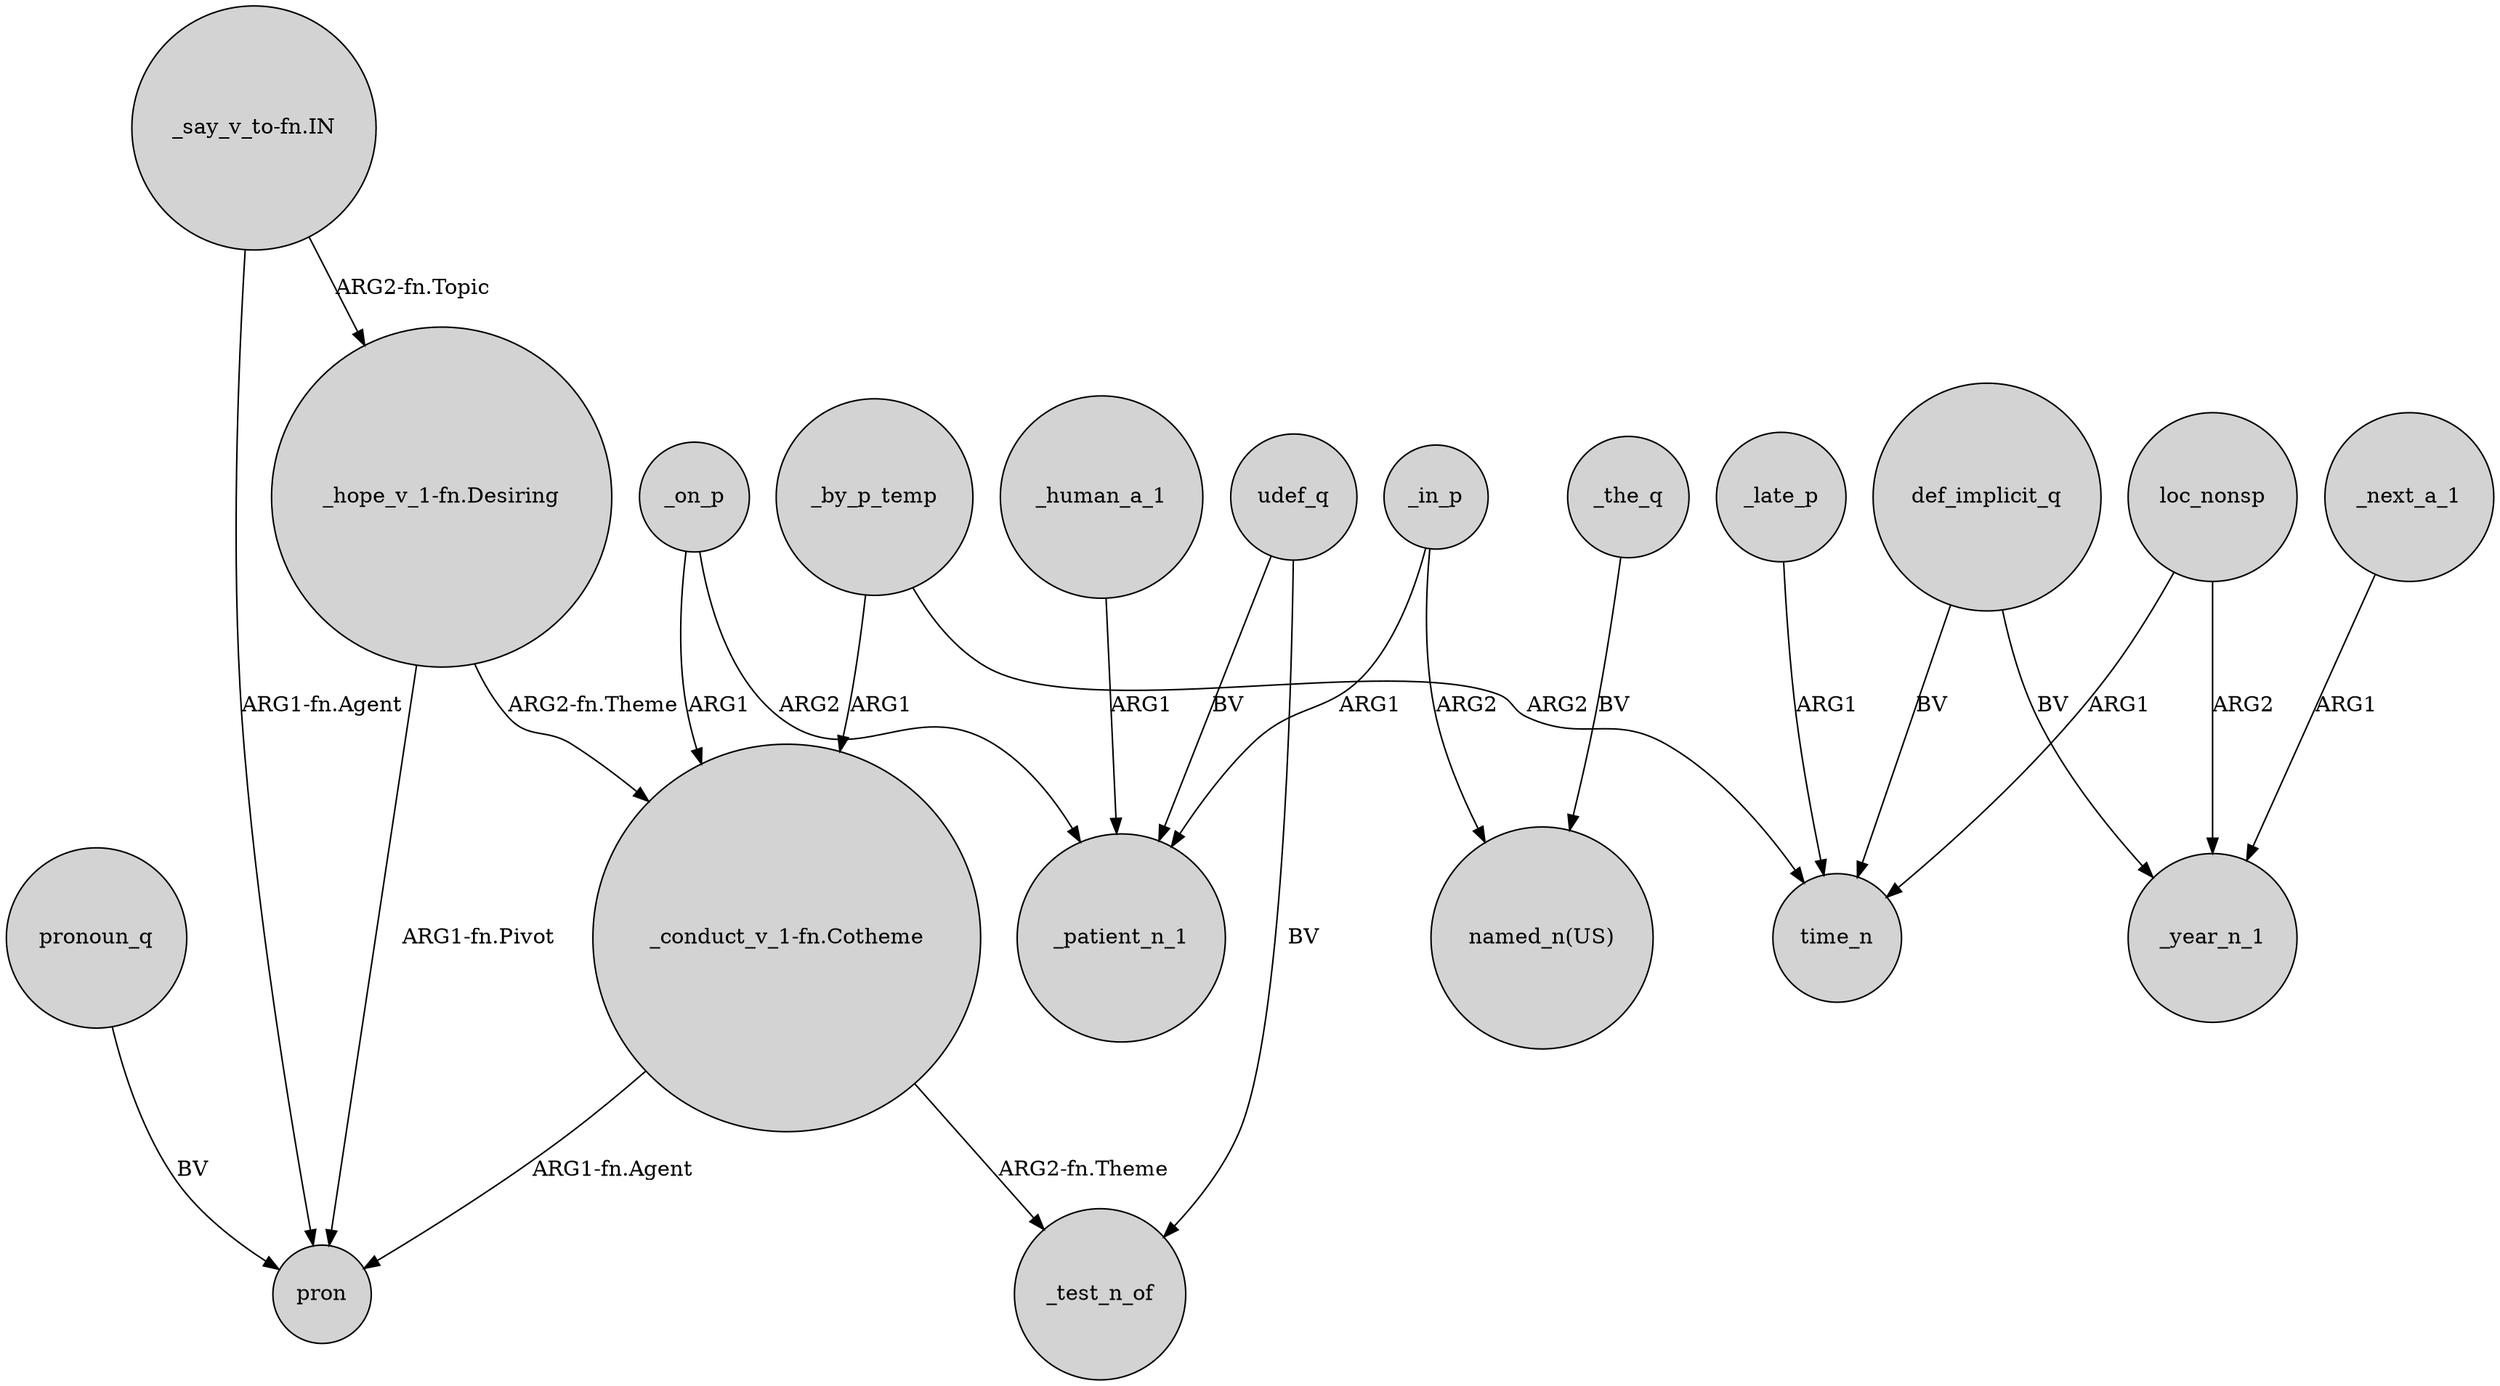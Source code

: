 digraph {
	node [shape=circle style=filled]
	"_hope_v_1-fn.Desiring" -> pron [label="ARG1-fn.Pivot"]
	_on_p -> "_conduct_v_1-fn.Cotheme" [label=ARG1]
	_late_p -> time_n [label=ARG1]
	def_implicit_q -> _year_n_1 [label=BV]
	"_conduct_v_1-fn.Cotheme" -> _test_n_of [label="ARG2-fn.Theme"]
	"_say_v_to-fn.IN" -> "_hope_v_1-fn.Desiring" [label="ARG2-fn.Topic"]
	udef_q -> _test_n_of [label=BV]
	_on_p -> _patient_n_1 [label=ARG2]
	_human_a_1 -> _patient_n_1 [label=ARG1]
	_by_p_temp -> "_conduct_v_1-fn.Cotheme" [label=ARG1]
	_in_p -> "named_n(US)" [label=ARG2]
	loc_nonsp -> time_n [label=ARG1]
	_the_q -> "named_n(US)" [label=BV]
	pronoun_q -> pron [label=BV]
	"_hope_v_1-fn.Desiring" -> "_conduct_v_1-fn.Cotheme" [label="ARG2-fn.Theme"]
	udef_q -> _patient_n_1 [label=BV]
	_next_a_1 -> _year_n_1 [label=ARG1]
	"_conduct_v_1-fn.Cotheme" -> pron [label="ARG1-fn.Agent"]
	loc_nonsp -> _year_n_1 [label=ARG2]
	"_say_v_to-fn.IN" -> pron [label="ARG1-fn.Agent"]
	_in_p -> _patient_n_1 [label=ARG1]
	_by_p_temp -> time_n [label=ARG2]
	def_implicit_q -> time_n [label=BV]
}
